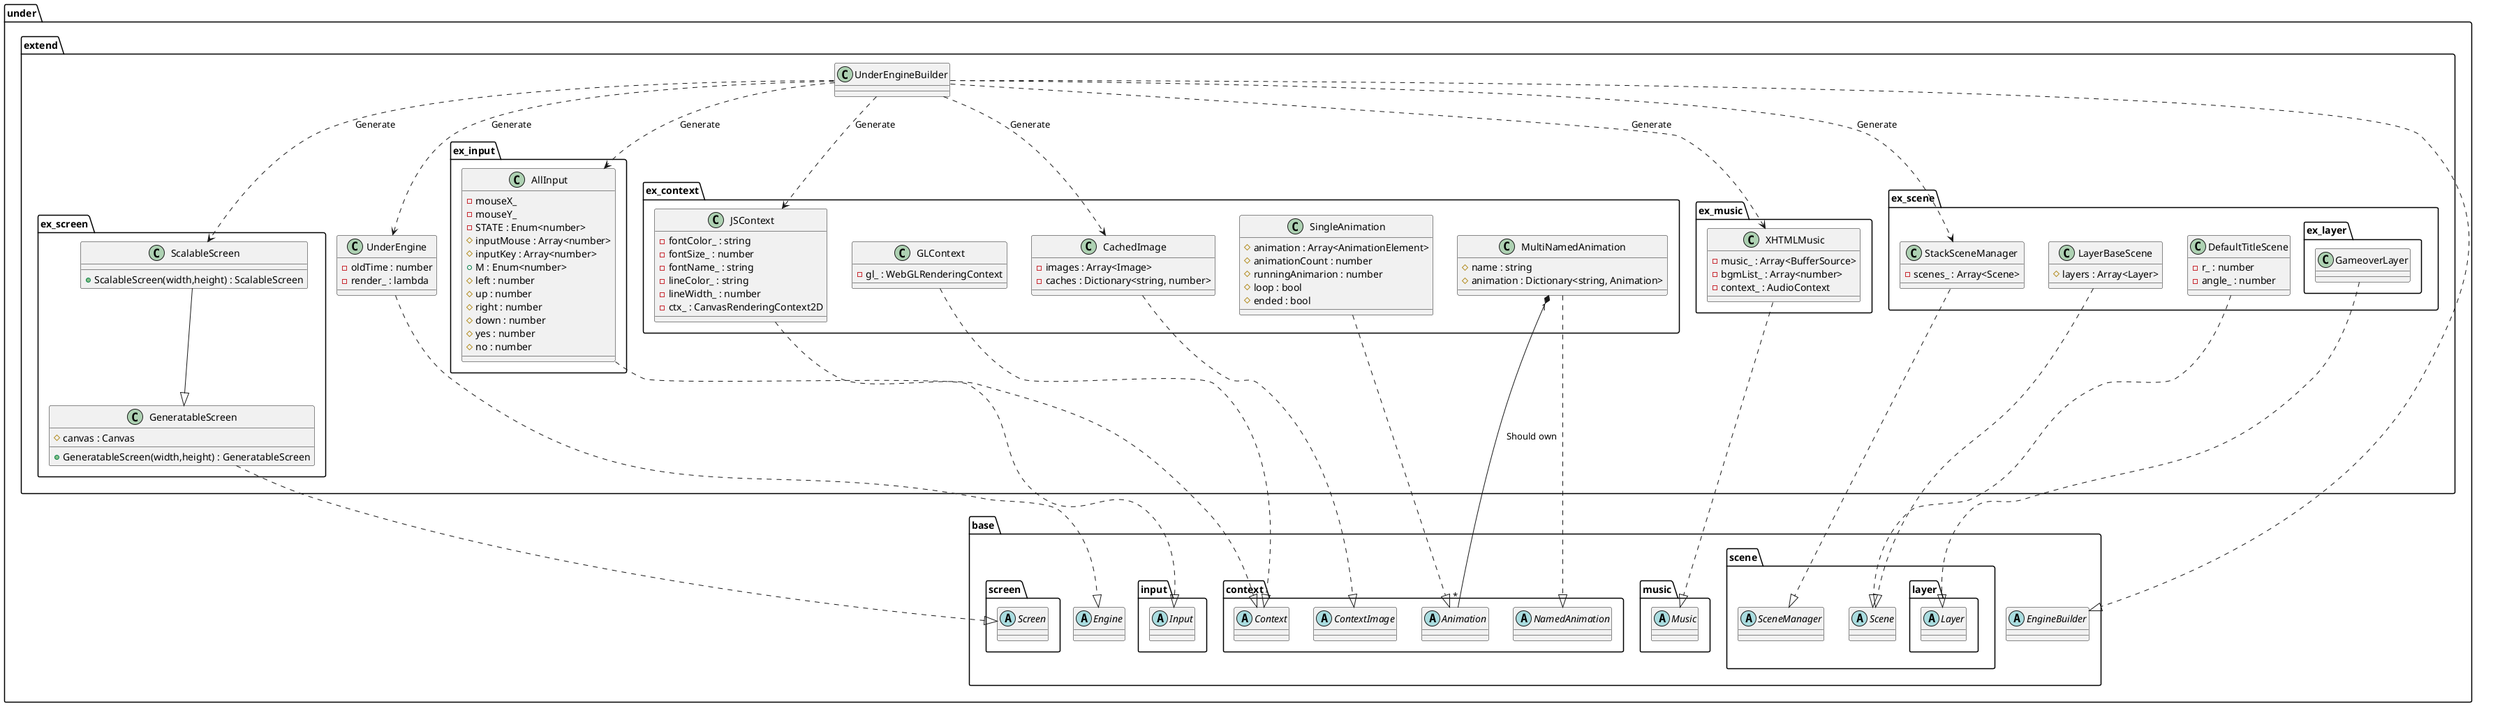 @startuml GameBaseExtend

package under {
    package extend {
        class UnderEngineBuilder
        class UnderEngine {
            -oldTime : number
            -render_ : lambda
        }

        package ex_input {
            class AllInput {
                -mouseX_
                -mouseY_
                -STATE : Enum<number>
                #inputMouse : Array<number>
                #inputKey : Array<number>
                +M : Enum<number>
                #left : number
                #up : number
                #right : number
                #down : number
                #yes : number
                #no : number
            }
        }
        package ex_screen {
            class GeneratableScreen {
                +GeneratableScreen(width,height) : GeneratableScreen
                #canvas : Canvas
            }
            class ScalableScreen {
                +ScalableScreen(width,height) : ScalableScreen
            }
        }

        package ex_context {
            class JSContext {
                -fontColor_ : string
                -fontSize_ : number
                -fontName_ : string
                -lineColor_ : string
                -lineWidth_ : number
                -ctx_ : CanvasRenderingContext2D
            }
            class GLContext {
                -gl_ : WebGLRenderingContext
            }
            class CachedImage {
                -images : Array<Image>
                -caches : Dictionary<string, number>
            }
            class SingleAnimation {
                #animation : Array<AnimationElement>
                #animationCount : number
                #runningAnimarion : number
                #loop : bool
                #ended : bool
            }
            class MultiNamedAnimation {
                #name : string
                #animation : Dictionary<string, Animation>
            }
        }

        package ex_music {
            class XHTMLMusic {
                -music_ : Array<BufferSource>
                -bgmList_ : Array<number>
                -context_ : AudioContext
            }
        }

        package ex_scene {
            class StackSceneManager {
                -scenes_ : Array<Scene>
            }
            class LayerBaseScene {
                #layers : Array<Layer>
            }
            class DefaultTitleScene {
                -r_ : number
                -angle_ : number
            }

            package ex_layer {
                class GameoverLayer
            }
        }
    }
}

package under {
    package base {
        abstract EngineBuilder
        abstract Engine
        package input {
            abstract Input
        }
        package screen {
            abstract Screen
        }
        package context {
            abstract Context
            abstract ContextImage
            abstract Animation
            abstract NamedAnimation
        }
        package scene {
            abstract Scene
            abstract SceneManager
            package layer {
                abstract Layer
            }
        }
        package music {
            abstract Music
        }
    }
}

UnderEngineBuilder ..> UnderEngine : Generate
UnderEngineBuilder ..> AllInput : Generate
UnderEngineBuilder ..> ScalableScreen : Generate
UnderEngineBuilder ..> JSContext : Generate
UnderEngineBuilder ..> CachedImage : Generate
UnderEngineBuilder ..> XHTMLMusic : Generate
UnderEngineBuilder ..> StackSceneManager : Generate

MultiNamedAnimation "1"*--"*" Animation : Should own

ScalableScreen --|> GeneratableScreen

UnderEngineBuilder ..|> EngineBuilder
UnderEngine ..|> Engine
AllInput ..|> Input
GeneratableScreen ..|> Screen
JSContext ..|> Context
GLContext ..|> Context
StackSceneManager ..|> SceneManager
XHTMLMusic ..|> Music
CachedImage ..|> ContextImage
LayerBaseScene ..|> Scene
DefaultTitleScene ...|> Scene
GameoverLayer ...|> Layer

SingleAnimation ..|> Animation
MultiNamedAnimation ..|> NamedAnimation

@enduml
